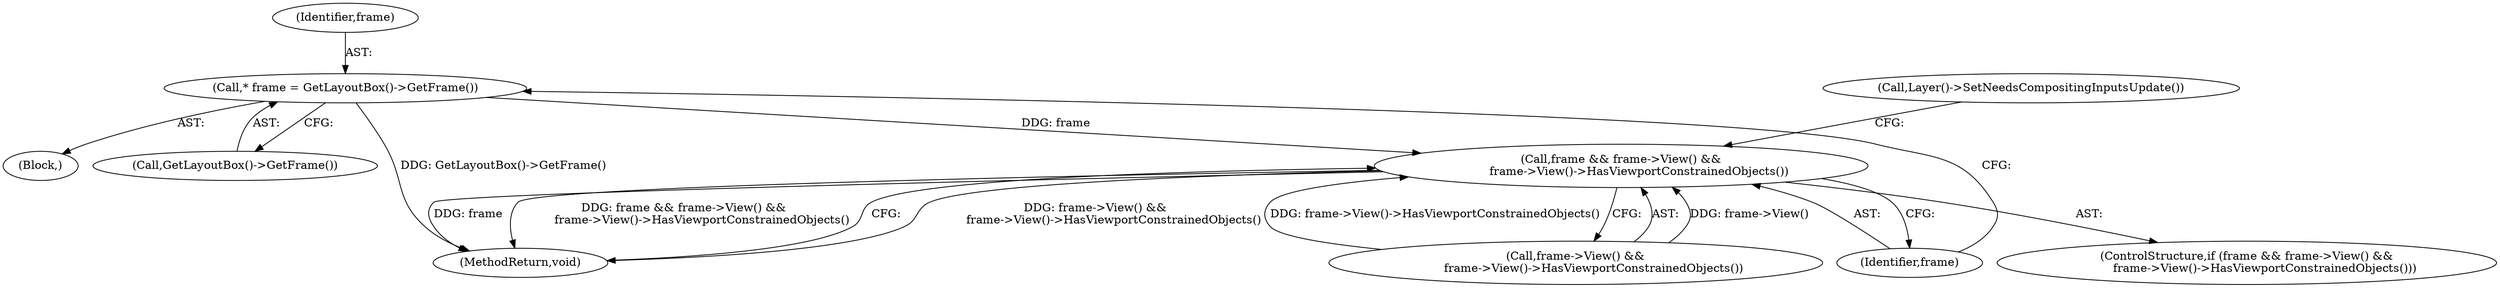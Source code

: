 digraph "0_Chrome_5472db1c7eca35822219d03be5c817d9a9258c11@pointer" {
"1000144" [label="(Call,* frame = GetLayoutBox()->GetFrame())"];
"1000148" [label="(Call,frame && frame->View() &&\n          frame->View()->HasViewportConstrainedObjects())"];
"1000146" [label="(Call,GetLayoutBox()->GetFrame())"];
"1000144" [label="(Call,* frame = GetLayoutBox()->GetFrame())"];
"1000150" [label="(Call,frame->View() &&\n          frame->View()->HasViewportConstrainedObjects())"];
"1000149" [label="(Identifier,frame)"];
"1000145" [label="(Identifier,frame)"];
"1000158" [label="(MethodReturn,void)"];
"1000148" [label="(Call,frame && frame->View() &&\n          frame->View()->HasViewportConstrainedObjects())"];
"1000147" [label="(ControlStructure,if (frame && frame->View() &&\n          frame->View()->HasViewportConstrainedObjects()))"];
"1000154" [label="(Call,Layer()->SetNeedsCompositingInputsUpdate())"];
"1000142" [label="(Block,)"];
"1000144" -> "1000142"  [label="AST: "];
"1000144" -> "1000146"  [label="CFG: "];
"1000145" -> "1000144"  [label="AST: "];
"1000146" -> "1000144"  [label="AST: "];
"1000149" -> "1000144"  [label="CFG: "];
"1000144" -> "1000158"  [label="DDG: GetLayoutBox()->GetFrame()"];
"1000144" -> "1000148"  [label="DDG: frame"];
"1000148" -> "1000147"  [label="AST: "];
"1000148" -> "1000149"  [label="CFG: "];
"1000148" -> "1000150"  [label="CFG: "];
"1000149" -> "1000148"  [label="AST: "];
"1000150" -> "1000148"  [label="AST: "];
"1000154" -> "1000148"  [label="CFG: "];
"1000158" -> "1000148"  [label="CFG: "];
"1000148" -> "1000158"  [label="DDG: frame->View() &&\n          frame->View()->HasViewportConstrainedObjects()"];
"1000148" -> "1000158"  [label="DDG: frame"];
"1000148" -> "1000158"  [label="DDG: frame && frame->View() &&\n          frame->View()->HasViewportConstrainedObjects()"];
"1000150" -> "1000148"  [label="DDG: frame->View()"];
"1000150" -> "1000148"  [label="DDG: frame->View()->HasViewportConstrainedObjects()"];
}
